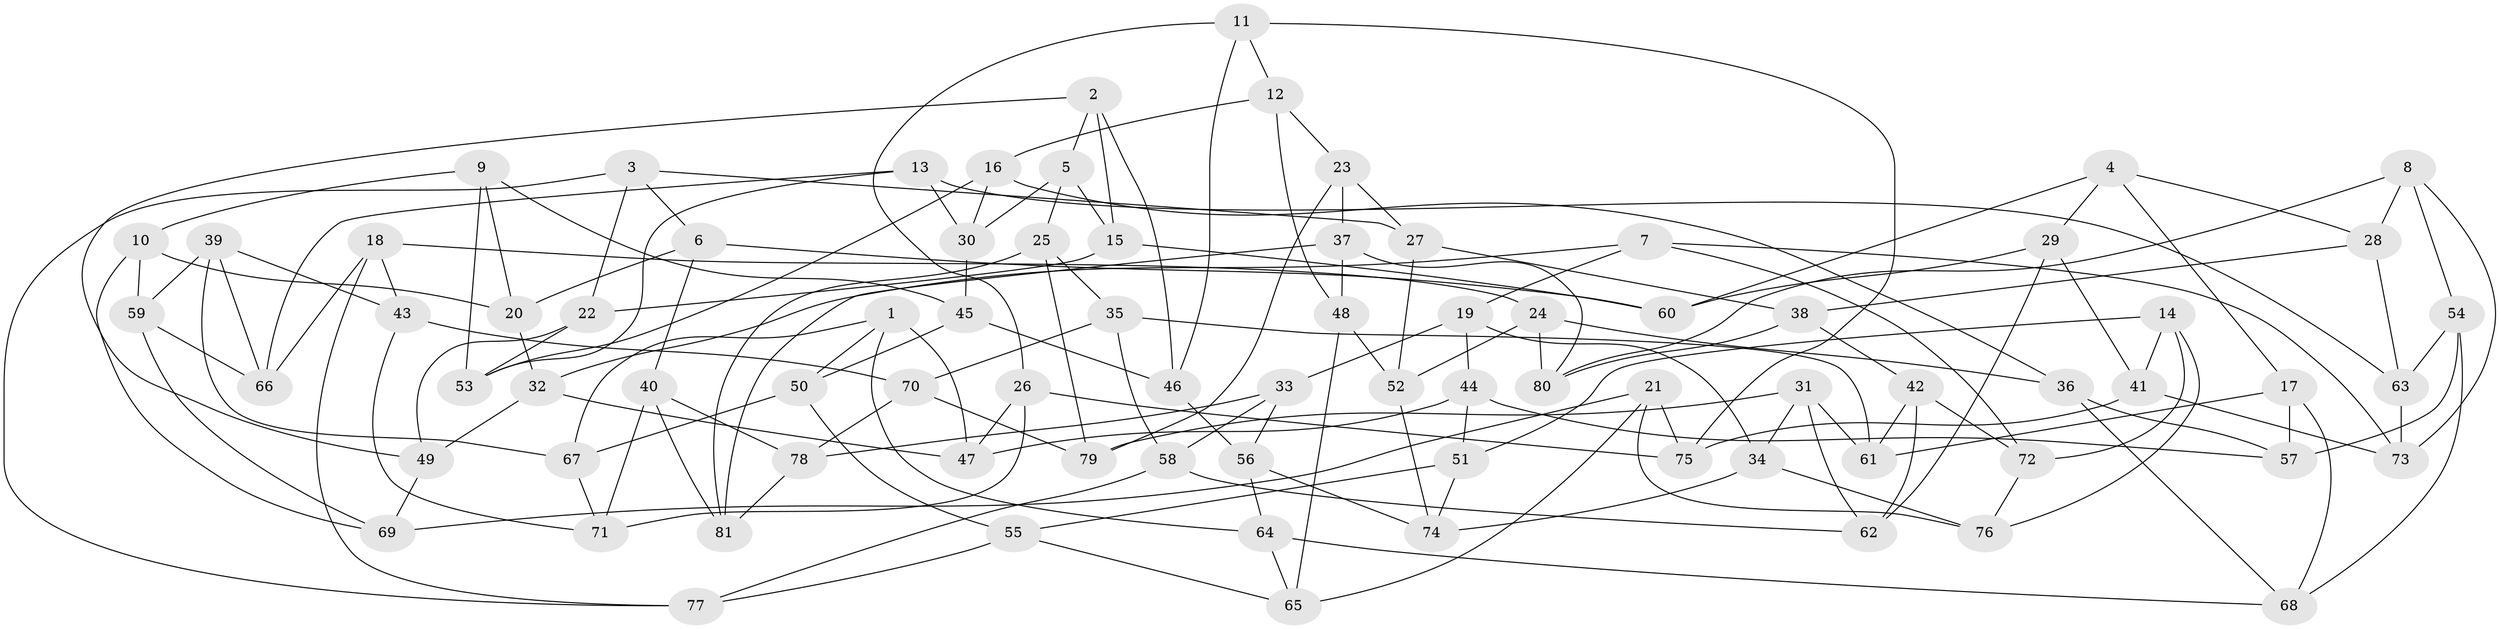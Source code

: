 // Generated by graph-tools (version 1.1) at 2025/11/02/27/25 16:11:49]
// undirected, 81 vertices, 162 edges
graph export_dot {
graph [start="1"]
  node [color=gray90,style=filled];
  1;
  2;
  3;
  4;
  5;
  6;
  7;
  8;
  9;
  10;
  11;
  12;
  13;
  14;
  15;
  16;
  17;
  18;
  19;
  20;
  21;
  22;
  23;
  24;
  25;
  26;
  27;
  28;
  29;
  30;
  31;
  32;
  33;
  34;
  35;
  36;
  37;
  38;
  39;
  40;
  41;
  42;
  43;
  44;
  45;
  46;
  47;
  48;
  49;
  50;
  51;
  52;
  53;
  54;
  55;
  56;
  57;
  58;
  59;
  60;
  61;
  62;
  63;
  64;
  65;
  66;
  67;
  68;
  69;
  70;
  71;
  72;
  73;
  74;
  75;
  76;
  77;
  78;
  79;
  80;
  81;
  1 -- 64;
  1 -- 67;
  1 -- 50;
  1 -- 47;
  2 -- 46;
  2 -- 15;
  2 -- 49;
  2 -- 5;
  3 -- 22;
  3 -- 27;
  3 -- 77;
  3 -- 6;
  4 -- 29;
  4 -- 17;
  4 -- 60;
  4 -- 28;
  5 -- 25;
  5 -- 15;
  5 -- 30;
  6 -- 20;
  6 -- 60;
  6 -- 40;
  7 -- 19;
  7 -- 32;
  7 -- 73;
  7 -- 72;
  8 -- 80;
  8 -- 54;
  8 -- 73;
  8 -- 28;
  9 -- 53;
  9 -- 20;
  9 -- 10;
  9 -- 45;
  10 -- 69;
  10 -- 20;
  10 -- 59;
  11 -- 75;
  11 -- 12;
  11 -- 26;
  11 -- 46;
  12 -- 23;
  12 -- 16;
  12 -- 48;
  13 -- 30;
  13 -- 66;
  13 -- 53;
  13 -- 63;
  14 -- 72;
  14 -- 41;
  14 -- 51;
  14 -- 76;
  15 -- 60;
  15 -- 22;
  16 -- 53;
  16 -- 30;
  16 -- 36;
  17 -- 57;
  17 -- 68;
  17 -- 61;
  18 -- 77;
  18 -- 43;
  18 -- 24;
  18 -- 66;
  19 -- 44;
  19 -- 34;
  19 -- 33;
  20 -- 32;
  21 -- 65;
  21 -- 75;
  21 -- 76;
  21 -- 69;
  22 -- 53;
  22 -- 49;
  23 -- 79;
  23 -- 37;
  23 -- 27;
  24 -- 52;
  24 -- 80;
  24 -- 36;
  25 -- 79;
  25 -- 35;
  25 -- 81;
  26 -- 47;
  26 -- 75;
  26 -- 71;
  27 -- 52;
  27 -- 38;
  28 -- 63;
  28 -- 38;
  29 -- 62;
  29 -- 60;
  29 -- 41;
  30 -- 45;
  31 -- 62;
  31 -- 61;
  31 -- 79;
  31 -- 34;
  32 -- 49;
  32 -- 47;
  33 -- 78;
  33 -- 58;
  33 -- 56;
  34 -- 76;
  34 -- 74;
  35 -- 58;
  35 -- 70;
  35 -- 61;
  36 -- 68;
  36 -- 57;
  37 -- 80;
  37 -- 48;
  37 -- 81;
  38 -- 80;
  38 -- 42;
  39 -- 67;
  39 -- 59;
  39 -- 43;
  39 -- 66;
  40 -- 71;
  40 -- 81;
  40 -- 78;
  41 -- 73;
  41 -- 75;
  42 -- 72;
  42 -- 61;
  42 -- 62;
  43 -- 70;
  43 -- 71;
  44 -- 51;
  44 -- 57;
  44 -- 47;
  45 -- 50;
  45 -- 46;
  46 -- 56;
  48 -- 65;
  48 -- 52;
  49 -- 69;
  50 -- 55;
  50 -- 67;
  51 -- 74;
  51 -- 55;
  52 -- 74;
  54 -- 57;
  54 -- 63;
  54 -- 68;
  55 -- 65;
  55 -- 77;
  56 -- 74;
  56 -- 64;
  58 -- 62;
  58 -- 77;
  59 -- 66;
  59 -- 69;
  63 -- 73;
  64 -- 68;
  64 -- 65;
  67 -- 71;
  70 -- 78;
  70 -- 79;
  72 -- 76;
  78 -- 81;
}
